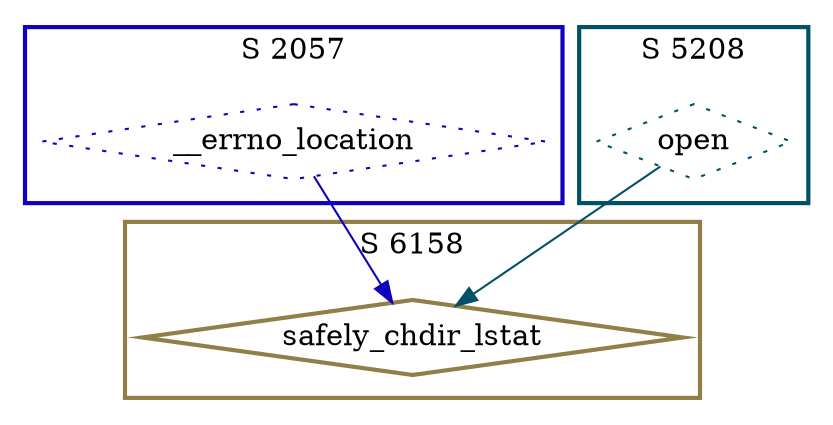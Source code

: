 digraph G {
  ratio=0.500000;
  "UV __errno_location (2057)" [shape=diamond, label="__errno_location",
                                color="#1000C0", style=dotted];
  "UV safely_chdir_lstat (6158)" [shape=diamond, label="safely_chdir_lstat",
                                  color="#908048", style=bold];
  "UV open (5208)" [shape=diamond, label="open", color="#005068",
                    style=dotted];
  
  subgraph cluster_2057 { label="S 2057";
    color="#1000C0";
    style=bold;
    "UV __errno_location (2057)"; };
  subgraph cluster_6158 { label="S 6158";
    color="#908048";
    style=bold;
    "UV safely_chdir_lstat (6158)"; };
  subgraph cluster_5208 { label="S 5208";
    color="#005068";
    style=bold;
    "UV open (5208)"; };
  
  "UV __errno_location (2057)" -> "UV safely_chdir_lstat (6158)" [color="#1000C0"];
  "UV open (5208)" -> "UV safely_chdir_lstat (6158)" [color="#005068"];
  
  }